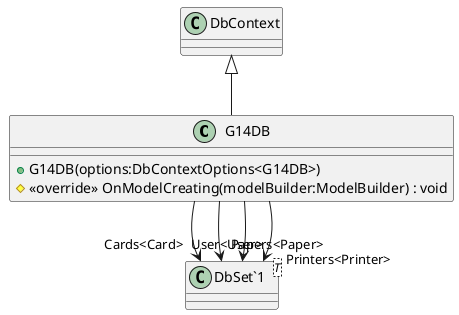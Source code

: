 @startuml
class G14DB {
    + G14DB(options:DbContextOptions<G14DB>)
    # <<override>> OnModelCreating(modelBuilder:ModelBuilder) : void
}
class "DbSet`1"<T> {
}
DbContext <|-- G14DB
G14DB --> "Cards<Card>" "DbSet`1"
G14DB --> "Papers<Paper>" "DbSet`1"
G14DB --> "Printers<Printer>" "DbSet`1"
G14DB --> "User<User>" "DbSet`1"
@enduml
